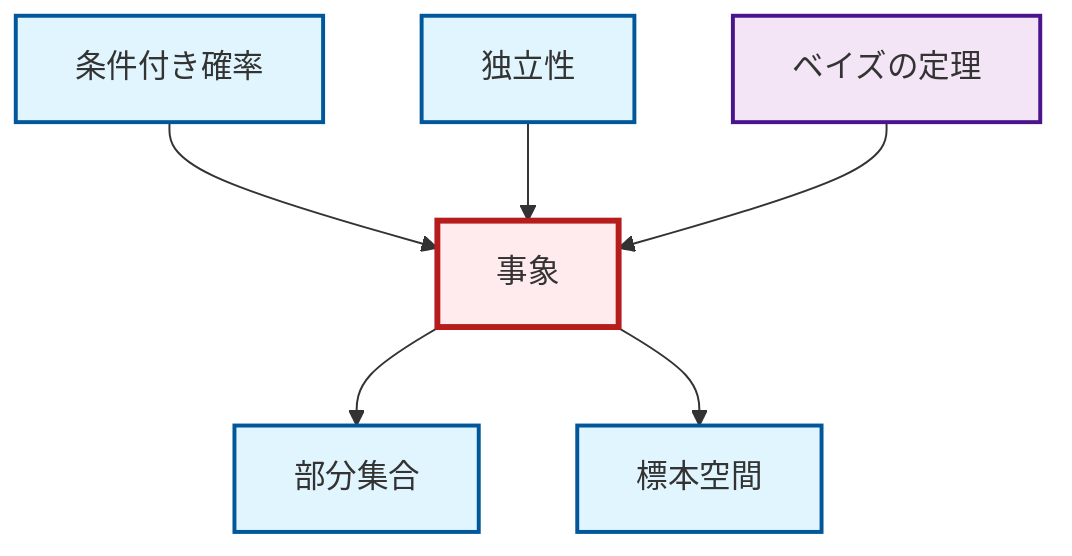 graph TD
    classDef definition fill:#e1f5fe,stroke:#01579b,stroke-width:2px
    classDef theorem fill:#f3e5f5,stroke:#4a148c,stroke-width:2px
    classDef axiom fill:#fff3e0,stroke:#e65100,stroke-width:2px
    classDef example fill:#e8f5e9,stroke:#1b5e20,stroke-width:2px
    classDef current fill:#ffebee,stroke:#b71c1c,stroke-width:3px
    def-event["事象"]:::definition
    def-subset["部分集合"]:::definition
    def-independence["独立性"]:::definition
    thm-bayes["ベイズの定理"]:::theorem
    def-conditional-probability["条件付き確率"]:::definition
    def-sample-space["標本空間"]:::definition
    def-event --> def-subset
    def-conditional-probability --> def-event
    def-event --> def-sample-space
    def-independence --> def-event
    thm-bayes --> def-event
    class def-event current